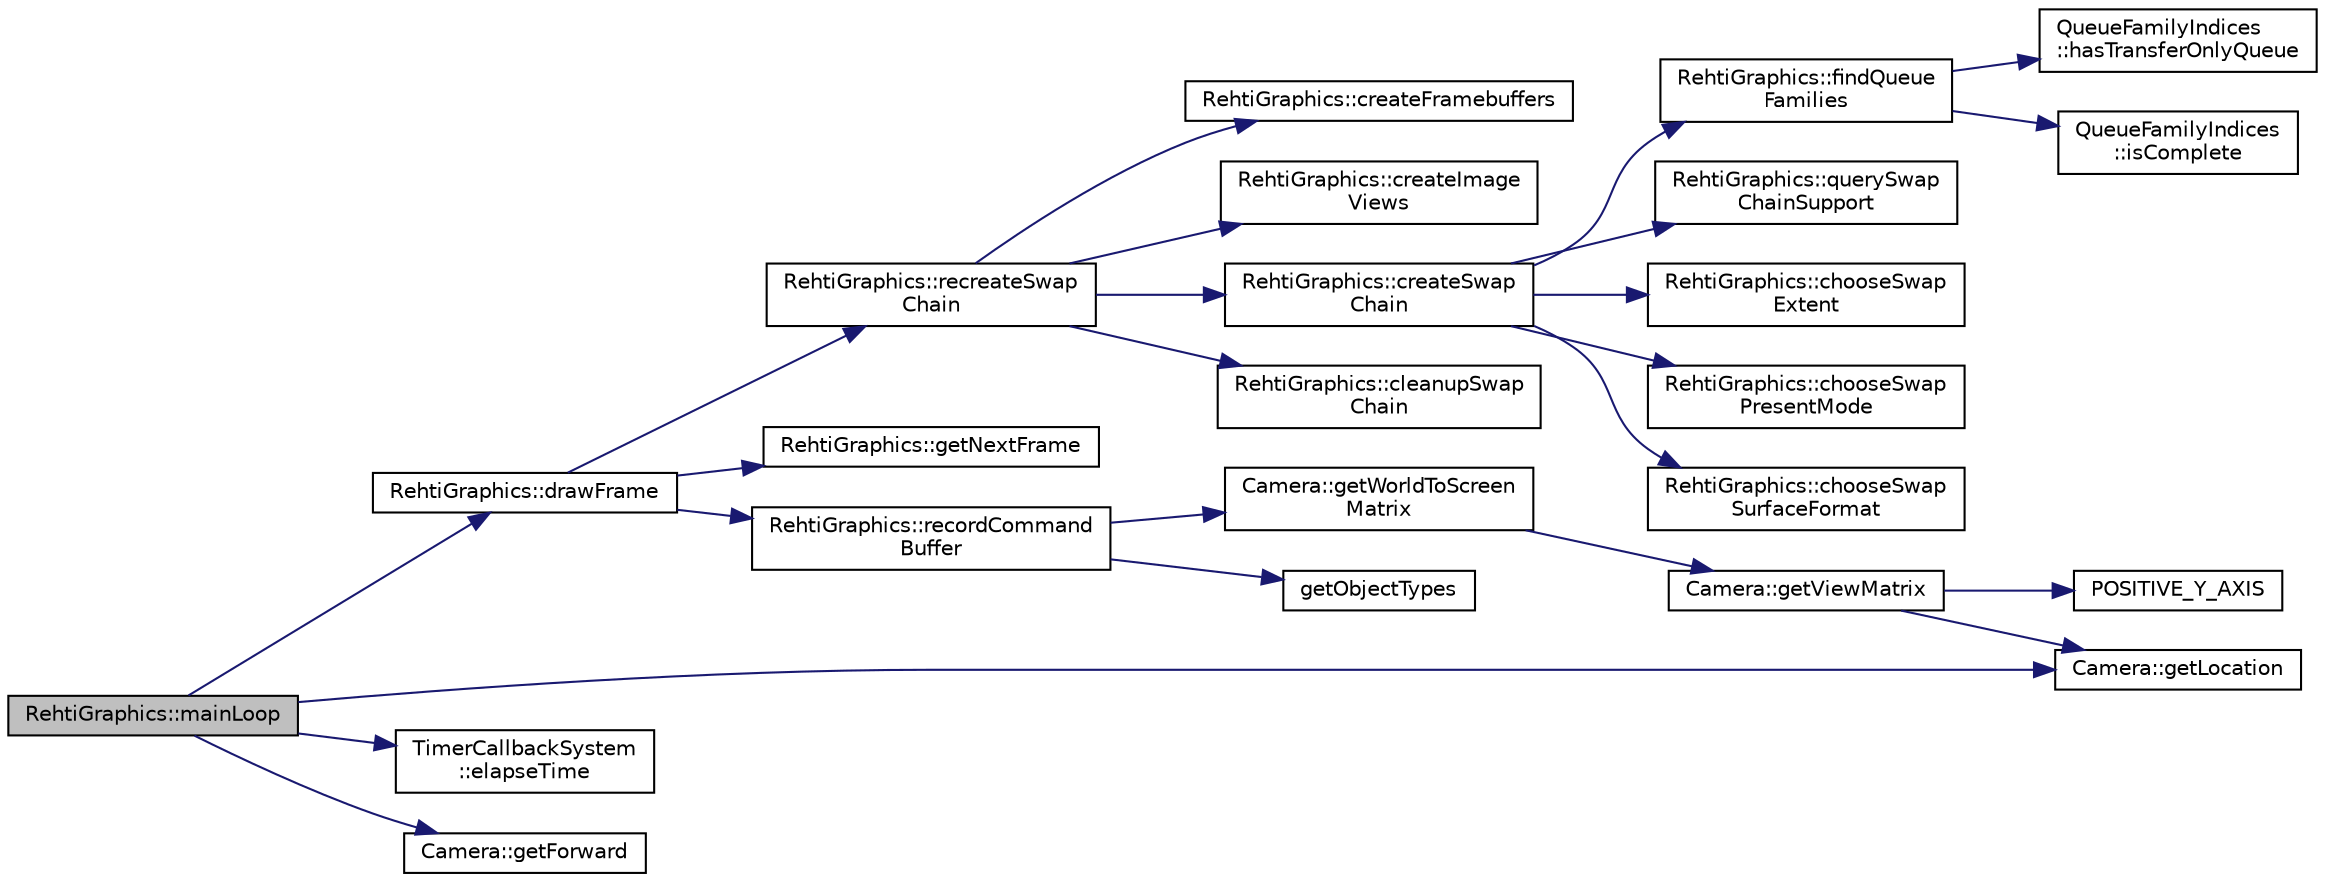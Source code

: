 digraph "RehtiGraphics::mainLoop"
{
 // LATEX_PDF_SIZE
  edge [fontname="Helvetica",fontsize="10",labelfontname="Helvetica",labelfontsize="10"];
  node [fontname="Helvetica",fontsize="10",shape=record];
  rankdir="LR";
  Node1 [label="RehtiGraphics::mainLoop",height=0.2,width=0.4,color="black", fillcolor="grey75", style="filled", fontcolor="black",tooltip="Loops, polls events and draws frames."];
  Node1 -> Node2 [color="midnightblue",fontsize="10",style="solid",fontname="Helvetica"];
  Node2 [label="RehtiGraphics::drawFrame",height=0.2,width=0.4,color="black", fillcolor="white", style="filled",URL="$classRehtiGraphics.html#ac049915f0d6b38117ece68d74eaec027",tooltip="Draws a frame and records the previous frame time."];
  Node2 -> Node3 [color="midnightblue",fontsize="10",style="solid",fontname="Helvetica"];
  Node3 [label="RehtiGraphics::getNextFrame",height=0.2,width=0.4,color="black", fillcolor="white", style="filled",URL="$classRehtiGraphics.html#a06f4b52d37e0e9b7adb86d8e724ba1f0",tooltip="Returns the index of the next frame."];
  Node2 -> Node4 [color="midnightblue",fontsize="10",style="solid",fontname="Helvetica"];
  Node4 [label="RehtiGraphics::recordCommand\lBuffer",height=0.2,width=0.4,color="black", fillcolor="white", style="filled",URL="$classRehtiGraphics.html#a6ce071a893e0edc43841a8d0c01700ed",tooltip="Records the command buffer."];
  Node4 -> Node5 [color="midnightblue",fontsize="10",style="solid",fontname="Helvetica"];
  Node5 [label="getObjectTypes",height=0.2,width=0.4,color="black", fillcolor="white", style="filled",URL="$BasicTypes_8hpp.html#ad436010e95d51ba6cac7b17355b1f26b",tooltip=" "];
  Node4 -> Node6 [color="midnightblue",fontsize="10",style="solid",fontname="Helvetica"];
  Node6 [label="Camera::getWorldToScreen\lMatrix",height=0.2,width=0.4,color="black", fillcolor="white", style="filled",URL="$classCamera.html#a1d263c318c088257b74934d93b9e3a78",tooltip="Returns the world to screen matrix."];
  Node6 -> Node7 [color="midnightblue",fontsize="10",style="solid",fontname="Helvetica"];
  Node7 [label="Camera::getViewMatrix",height=0.2,width=0.4,color="black", fillcolor="white", style="filled",URL="$classCamera.html#a2f90e661a78172675ca06ea69667b531",tooltip="Returns the view matrix of the camera, which is the inverse of the model matrix of the camera...."];
  Node7 -> Node8 [color="midnightblue",fontsize="10",style="solid",fontname="Helvetica"];
  Node8 [label="Camera::getLocation",height=0.2,width=0.4,color="black", fillcolor="white", style="filled",URL="$classCamera.html#aa5786f7090ec3569fa729f10a2e64ce1",tooltip="Returns the location of the camera."];
  Node7 -> Node9 [color="midnightblue",fontsize="10",style="solid",fontname="Helvetica"];
  Node9 [label="POSITIVE_Y_AXIS",height=0.2,width=0.4,color="black", fillcolor="white", style="filled",URL="$Camera_8hpp.html#ab03bb87e5fba3bc2067ea684738a2748",tooltip=" "];
  Node2 -> Node10 [color="midnightblue",fontsize="10",style="solid",fontname="Helvetica"];
  Node10 [label="RehtiGraphics::recreateSwap\lChain",height=0.2,width=0.4,color="black", fillcolor="white", style="filled",URL="$classRehtiGraphics.html#a203320e8973b2886132afadb3e2dd7f9",tooltip="Recreates the swapchain."];
  Node10 -> Node11 [color="midnightblue",fontsize="10",style="solid",fontname="Helvetica"];
  Node11 [label="RehtiGraphics::cleanupSwap\lChain",height=0.2,width=0.4,color="black", fillcolor="white", style="filled",URL="$classRehtiGraphics.html#a1cd5f2629ff675d6c0596aef87192fab",tooltip="Cleans up swapchain related resources. This function is used for easier recreation of the swap chain."];
  Node10 -> Node12 [color="midnightblue",fontsize="10",style="solid",fontname="Helvetica"];
  Node12 [label="RehtiGraphics::createFramebuffers",height=0.2,width=0.4,color="black", fillcolor="white", style="filled",URL="$classRehtiGraphics.html#a7713292234071d8a2ce195f75fb04cd8",tooltip="Creates the framebuffers."];
  Node10 -> Node13 [color="midnightblue",fontsize="10",style="solid",fontname="Helvetica"];
  Node13 [label="RehtiGraphics::createImage\lViews",height=0.2,width=0.4,color="black", fillcolor="white", style="filled",URL="$classRehtiGraphics.html#a627450c10409454e21a1e5c7ce28130d",tooltip="Creates the image views."];
  Node10 -> Node14 [color="midnightblue",fontsize="10",style="solid",fontname="Helvetica"];
  Node14 [label="RehtiGraphics::createSwap\lChain",height=0.2,width=0.4,color="black", fillcolor="white", style="filled",URL="$classRehtiGraphics.html#a2c18492cbece076acf3d35ddd1b5d7cb",tooltip="Creates the swapchain."];
  Node14 -> Node15 [color="midnightblue",fontsize="10",style="solid",fontname="Helvetica"];
  Node15 [label="RehtiGraphics::chooseSwap\lExtent",height=0.2,width=0.4,color="black", fillcolor="white", style="filled",URL="$classRehtiGraphics.html#a75ec64c97d7fe08381b9afc797a0e250",tooltip="Chooses a swap extent based on the provided capabilities."];
  Node14 -> Node16 [color="midnightblue",fontsize="10",style="solid",fontname="Helvetica"];
  Node16 [label="RehtiGraphics::chooseSwap\lPresentMode",height=0.2,width=0.4,color="black", fillcolor="white", style="filled",URL="$classRehtiGraphics.html#af2d71b2ee66f2987bed675ca104cf7e0",tooltip="Chooses a present mode."];
  Node14 -> Node17 [color="midnightblue",fontsize="10",style="solid",fontname="Helvetica"];
  Node17 [label="RehtiGraphics::chooseSwap\lSurfaceFormat",height=0.2,width=0.4,color="black", fillcolor="white", style="filled",URL="$classRehtiGraphics.html#ac81329a7ed71287a2632b0a17667938c",tooltip="Chooses a surface format."];
  Node14 -> Node18 [color="midnightblue",fontsize="10",style="solid",fontname="Helvetica"];
  Node18 [label="RehtiGraphics::findQueue\lFamilies",height=0.2,width=0.4,color="black", fillcolor="white", style="filled",URL="$classRehtiGraphics.html#a4153cb9e66212ea84f6e702fc1a331fc",tooltip="Looks for queue families."];
  Node18 -> Node19 [color="midnightblue",fontsize="10",style="solid",fontname="Helvetica"];
  Node19 [label="QueueFamilyIndices\l::hasTransferOnlyQueue",height=0.2,width=0.4,color="black", fillcolor="white", style="filled",URL="$structQueueFamilyIndices.html#a9ea89d103d736bcfbfde0cb19d973e4a",tooltip=" "];
  Node18 -> Node20 [color="midnightblue",fontsize="10",style="solid",fontname="Helvetica"];
  Node20 [label="QueueFamilyIndices\l::isComplete",height=0.2,width=0.4,color="black", fillcolor="white", style="filled",URL="$structQueueFamilyIndices.html#a652cdfabe4719ae21a701e77d57e7899",tooltip=" "];
  Node14 -> Node21 [color="midnightblue",fontsize="10",style="solid",fontname="Helvetica"];
  Node21 [label="RehtiGraphics::querySwap\lChainSupport",height=0.2,width=0.4,color="black", fillcolor="white", style="filled",URL="$classRehtiGraphics.html#a24a0247a5de37828a58de2cc93f27fb0",tooltip="Looks for swapchain support."];
  Node1 -> Node22 [color="midnightblue",fontsize="10",style="solid",fontname="Helvetica"];
  Node22 [label="TimerCallbackSystem\l::elapseTime",height=0.2,width=0.4,color="black", fillcolor="white", style="filled",URL="$classTimerCallbackSystem.html#a887d675b42267d0775fa9ac6121191d6",tooltip="Elapses time by the given delta time, meaning calling the callbacks with the given delta time."];
  Node1 -> Node23 [color="midnightblue",fontsize="10",style="solid",fontname="Helvetica"];
  Node23 [label="Camera::getForward",height=0.2,width=0.4,color="black", fillcolor="white", style="filled",URL="$classCamera.html#ae44d552243a7b430e94ed9e70adcf07b",tooltip="Returns the forward direction of the camera."];
  Node1 -> Node8 [color="midnightblue",fontsize="10",style="solid",fontname="Helvetica"];
}
